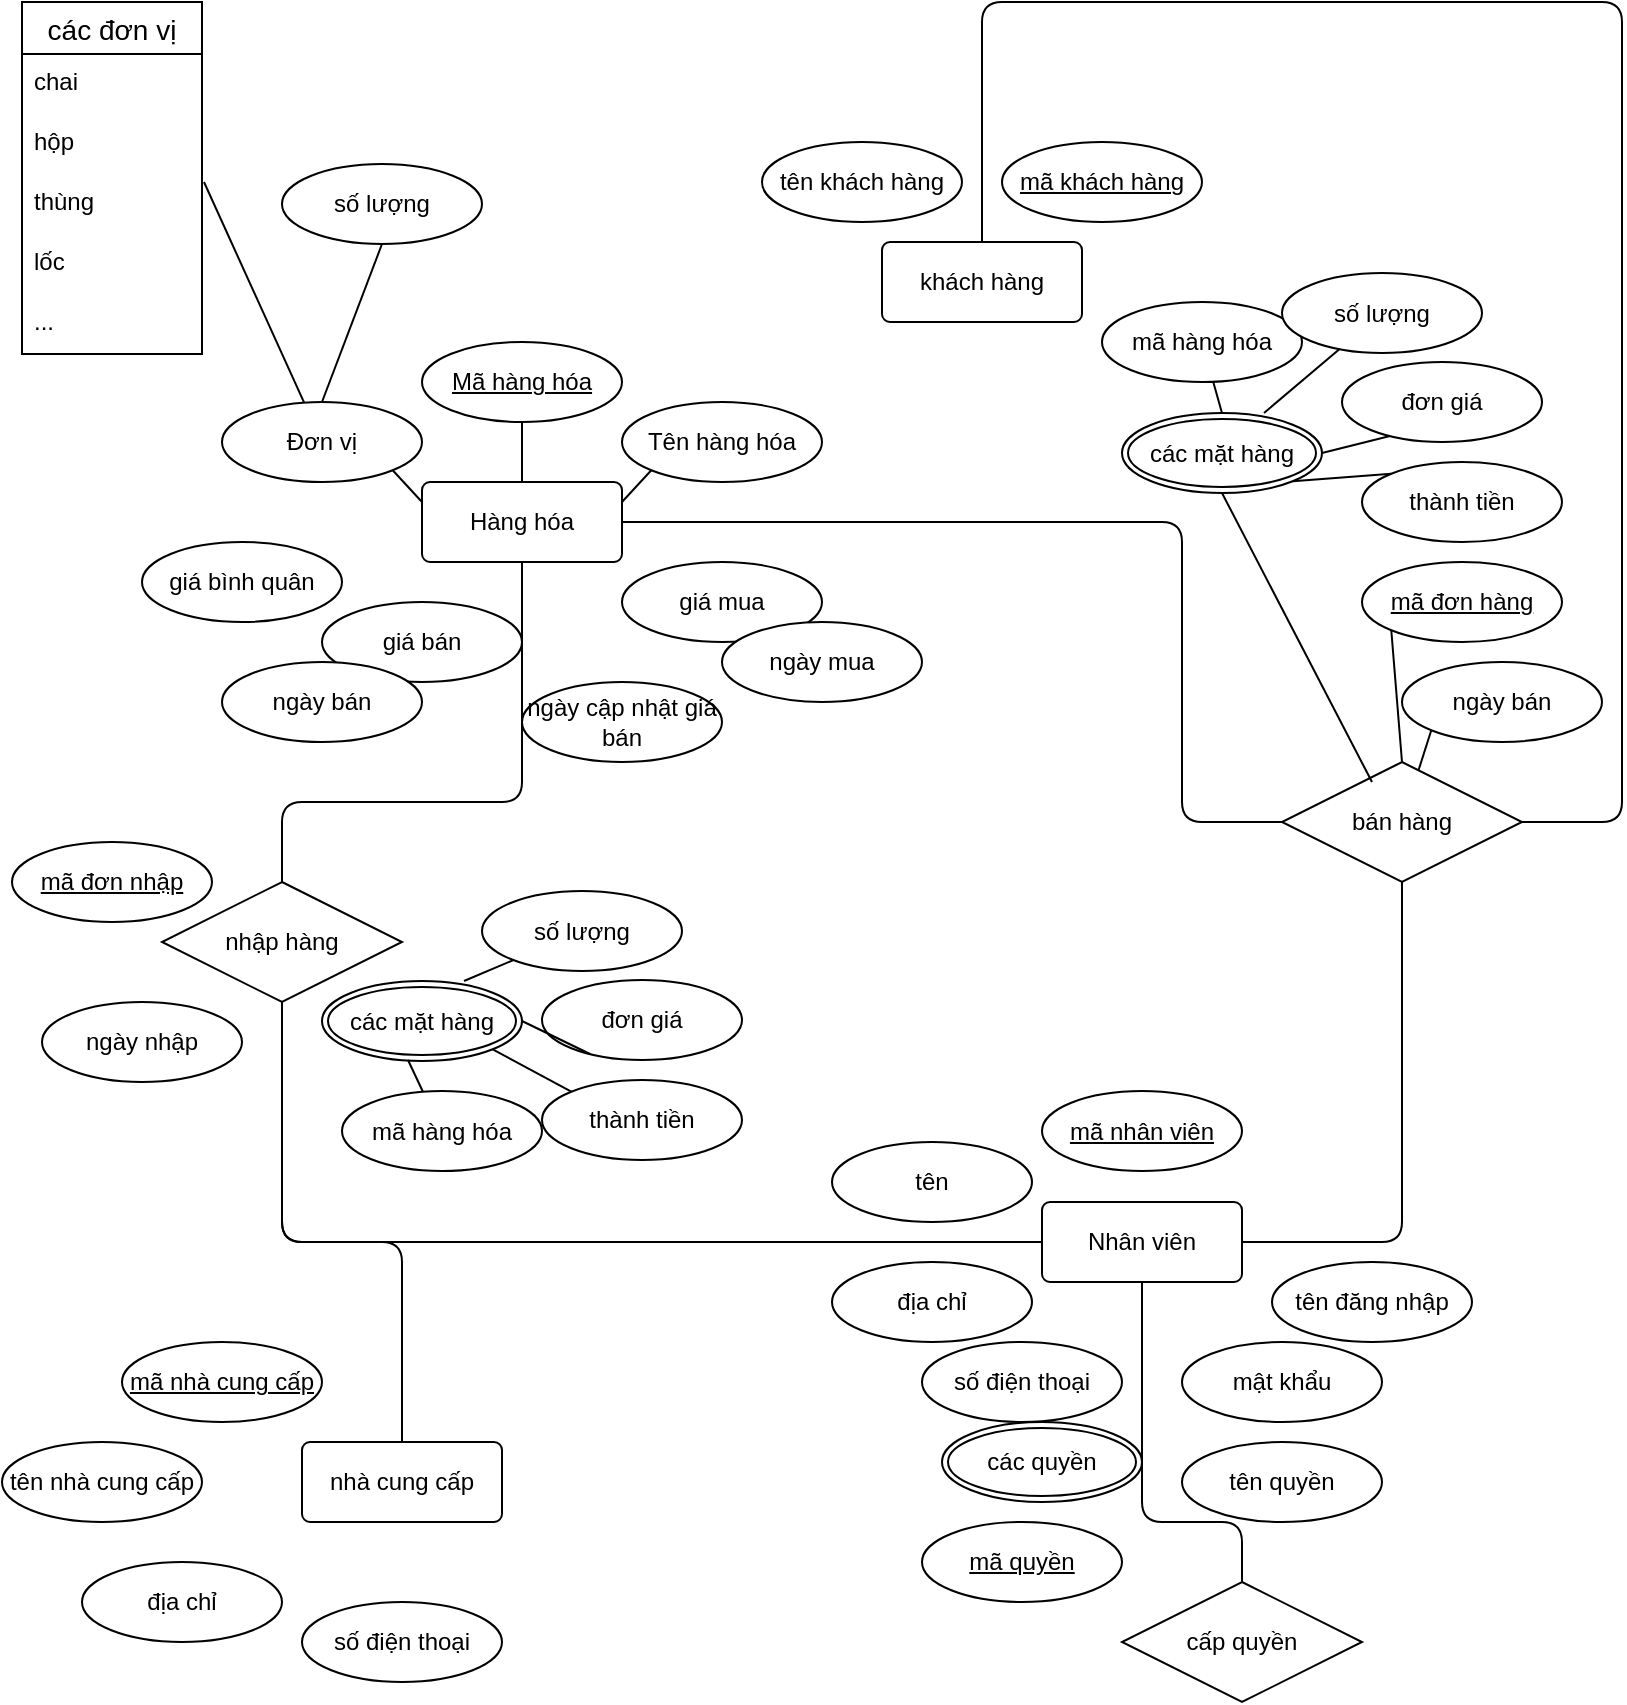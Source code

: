 <mxfile>
    <diagram id="-q9vRmO9pHEzoZjbMT84" name="Page-1">
        <mxGraphModel dx="772" dy="1628" grid="1" gridSize="10" guides="1" tooltips="1" connect="1" arrows="1" fold="1" page="1" pageScale="1" pageWidth="850" pageHeight="1100" math="0" shadow="0">
            <root>
                <mxCell id="0"/>
                <mxCell id="1" parent="0"/>
                <mxCell id="10" style="edgeStyle=none;html=1;exitX=1;exitY=0.25;exitDx=0;exitDy=0;entryX=0;entryY=1;entryDx=0;entryDy=0;endArrow=none;endFill=0;" edge="1" parent="1" source="2" target="9">
                    <mxGeometry relative="1" as="geometry"/>
                </mxCell>
                <mxCell id="48" style="edgeStyle=none;html=1;exitX=1;exitY=0.5;exitDx=0;exitDy=0;entryX=0;entryY=0.5;entryDx=0;entryDy=0;endArrow=none;endFill=0;" edge="1" parent="1" source="2" target="20">
                    <mxGeometry relative="1" as="geometry">
                        <Array as="points">
                            <mxPoint x="600" y="290"/>
                            <mxPoint x="600" y="440"/>
                        </Array>
                    </mxGeometry>
                </mxCell>
                <mxCell id="2" value="Hàng hóa" style="rounded=1;arcSize=10;whiteSpace=wrap;html=1;align=center;" vertex="1" parent="1">
                    <mxGeometry x="220" y="270" width="100" height="40" as="geometry"/>
                </mxCell>
                <mxCell id="46" style="edgeStyle=none;html=1;exitX=0;exitY=0.5;exitDx=0;exitDy=0;entryX=0.5;entryY=1;entryDx=0;entryDy=0;endArrow=none;endFill=0;" edge="1" parent="1" source="3" target="16">
                    <mxGeometry relative="1" as="geometry">
                        <Array as="points">
                            <mxPoint x="150" y="650"/>
                        </Array>
                    </mxGeometry>
                </mxCell>
                <mxCell id="65" style="edgeStyle=none;html=1;exitX=1;exitY=0.5;exitDx=0;exitDy=0;entryX=0.5;entryY=1;entryDx=0;entryDy=0;endArrow=none;endFill=0;" edge="1" parent="1" source="3" target="20">
                    <mxGeometry relative="1" as="geometry">
                        <Array as="points">
                            <mxPoint x="710" y="650"/>
                        </Array>
                    </mxGeometry>
                </mxCell>
                <mxCell id="3" value="Nhân viên" style="rounded=1;arcSize=10;whiteSpace=wrap;html=1;align=center;" vertex="1" parent="1">
                    <mxGeometry x="530" y="630" width="100" height="40" as="geometry"/>
                </mxCell>
                <mxCell id="5" style="edgeStyle=none;html=1;entryX=0.5;entryY=0;entryDx=0;entryDy=0;endArrow=none;endFill=0;" edge="1" parent="1" source="4" target="2">
                    <mxGeometry relative="1" as="geometry"/>
                </mxCell>
                <mxCell id="4" value="Mã hàng hóa" style="ellipse;whiteSpace=wrap;html=1;align=center;fontStyle=4;" vertex="1" parent="1">
                    <mxGeometry x="220" y="200" width="100" height="40" as="geometry"/>
                </mxCell>
                <mxCell id="8" style="edgeStyle=none;html=1;exitX=1;exitY=1;exitDx=0;exitDy=0;entryX=0;entryY=0.25;entryDx=0;entryDy=0;endArrow=none;endFill=0;" edge="1" parent="1" source="7" target="2">
                    <mxGeometry relative="1" as="geometry"/>
                </mxCell>
                <mxCell id="50" style="edgeStyle=none;html=1;exitX=0.5;exitY=0;exitDx=0;exitDy=0;entryX=0.5;entryY=1;entryDx=0;entryDy=0;endArrow=none;endFill=0;" edge="1" parent="1" source="7" target="49">
                    <mxGeometry relative="1" as="geometry"/>
                </mxCell>
                <mxCell id="7" value="Đơn vị" style="ellipse;whiteSpace=wrap;html=1;align=center;" vertex="1" parent="1">
                    <mxGeometry x="120" y="230" width="100" height="40" as="geometry"/>
                </mxCell>
                <mxCell id="9" value="Tên hàng hóa" style="ellipse;whiteSpace=wrap;html=1;align=center;" vertex="1" parent="1">
                    <mxGeometry x="320" y="230" width="100" height="40" as="geometry"/>
                </mxCell>
                <mxCell id="11" value="giá mua" style="ellipse;whiteSpace=wrap;html=1;align=center;" vertex="1" parent="1">
                    <mxGeometry x="320" y="310" width="100" height="40" as="geometry"/>
                </mxCell>
                <mxCell id="12" value="giá bán" style="ellipse;whiteSpace=wrap;html=1;align=center;" vertex="1" parent="1">
                    <mxGeometry x="170" y="330" width="100" height="40" as="geometry"/>
                </mxCell>
                <mxCell id="13" value="ngày mua" style="ellipse;whiteSpace=wrap;html=1;align=center;" vertex="1" parent="1">
                    <mxGeometry x="370" y="340" width="100" height="40" as="geometry"/>
                </mxCell>
                <mxCell id="14" value="ngày bán" style="ellipse;whiteSpace=wrap;html=1;align=center;" vertex="1" parent="1">
                    <mxGeometry x="120" y="360" width="100" height="40" as="geometry"/>
                </mxCell>
                <mxCell id="15" value="giá bình quân" style="ellipse;whiteSpace=wrap;html=1;align=center;" vertex="1" parent="1">
                    <mxGeometry x="80" y="300" width="100" height="40" as="geometry"/>
                </mxCell>
                <mxCell id="47" style="edgeStyle=none;html=1;exitX=0.5;exitY=0;exitDx=0;exitDy=0;entryX=0.5;entryY=1;entryDx=0;entryDy=0;endArrow=none;endFill=0;" edge="1" parent="1" source="16" target="2">
                    <mxGeometry relative="1" as="geometry">
                        <Array as="points">
                            <mxPoint x="150" y="430"/>
                            <mxPoint x="270" y="430"/>
                        </Array>
                    </mxGeometry>
                </mxCell>
                <mxCell id="16" value="nhập hàng" style="shape=rhombus;perimeter=rhombusPerimeter;whiteSpace=wrap;html=1;align=center;" vertex="1" parent="1">
                    <mxGeometry x="90" y="470" width="120" height="60" as="geometry"/>
                </mxCell>
                <mxCell id="18" style="edgeStyle=none;html=1;endArrow=none;endFill=0;exitX=1.011;exitY=0.133;exitDx=0;exitDy=0;exitPerimeter=0;" edge="1" parent="1" source="23" target="7">
                    <mxGeometry relative="1" as="geometry">
                        <mxPoint x="118" y="120" as="sourcePoint"/>
                    </mxGeometry>
                </mxCell>
                <mxCell id="71" style="edgeStyle=none;html=1;exitX=0.5;exitY=0;exitDx=0;exitDy=0;entryX=0;entryY=1;entryDx=0;entryDy=0;endArrow=none;endFill=0;" edge="1" parent="1" source="20" target="32">
                    <mxGeometry relative="1" as="geometry">
                        <mxPoint x="697.04" y="405.02" as="sourcePoint"/>
                    </mxGeometry>
                </mxCell>
                <mxCell id="74" style="edgeStyle=none;html=1;exitX=1;exitY=0.5;exitDx=0;exitDy=0;entryX=0.5;entryY=0;entryDx=0;entryDy=0;endArrow=none;endFill=0;" edge="1" parent="1" source="20" target="27">
                    <mxGeometry relative="1" as="geometry">
                        <Array as="points">
                            <mxPoint x="820" y="440"/>
                            <mxPoint x="820" y="30"/>
                            <mxPoint x="500" y="30"/>
                        </Array>
                    </mxGeometry>
                </mxCell>
                <mxCell id="20" value="bán hàng" style="shape=rhombus;perimeter=rhombusPerimeter;whiteSpace=wrap;html=1;align=center;" vertex="1" parent="1">
                    <mxGeometry x="650" y="410" width="120" height="60" as="geometry"/>
                </mxCell>
                <mxCell id="21" value="các đơn vị" style="swimlane;fontStyle=0;childLayout=stackLayout;horizontal=1;startSize=26;horizontalStack=0;resizeParent=1;resizeParentMax=0;resizeLast=0;collapsible=1;marginBottom=0;align=center;fontSize=14;" vertex="1" parent="1">
                    <mxGeometry x="20" y="30" width="90" height="176" as="geometry"/>
                </mxCell>
                <mxCell id="22" value="chai" style="text;strokeColor=none;fillColor=none;spacingLeft=4;spacingRight=4;overflow=hidden;rotatable=0;points=[[0,0.5],[1,0.5]];portConstraint=eastwest;fontSize=12;" vertex="1" parent="21">
                    <mxGeometry y="26" width="90" height="30" as="geometry"/>
                </mxCell>
                <mxCell id="24" value="hộp" style="text;strokeColor=none;fillColor=none;spacingLeft=4;spacingRight=4;overflow=hidden;rotatable=0;points=[[0,0.5],[1,0.5]];portConstraint=eastwest;fontSize=12;" vertex="1" parent="21">
                    <mxGeometry y="56" width="90" height="30" as="geometry"/>
                </mxCell>
                <mxCell id="23" value="thùng" style="text;strokeColor=none;fillColor=none;spacingLeft=4;spacingRight=4;overflow=hidden;rotatable=0;points=[[0,0.5],[1,0.5]];portConstraint=eastwest;fontSize=12;" vertex="1" parent="21">
                    <mxGeometry y="86" width="90" height="30" as="geometry"/>
                </mxCell>
                <mxCell id="25" value="lốc" style="text;strokeColor=none;fillColor=none;spacingLeft=4;spacingRight=4;overflow=hidden;rotatable=0;points=[[0,0.5],[1,0.5]];portConstraint=eastwest;fontSize=12;" vertex="1" parent="21">
                    <mxGeometry y="116" width="90" height="30" as="geometry"/>
                </mxCell>
                <mxCell id="26" value="..." style="text;strokeColor=none;fillColor=none;spacingLeft=4;spacingRight=4;overflow=hidden;rotatable=0;points=[[0,0.5],[1,0.5]];portConstraint=eastwest;fontSize=12;" vertex="1" parent="21">
                    <mxGeometry y="146" width="90" height="30" as="geometry"/>
                </mxCell>
                <mxCell id="27" value="khách hàng" style="rounded=1;arcSize=10;whiteSpace=wrap;html=1;align=center;" vertex="1" parent="1">
                    <mxGeometry x="450" y="150" width="100" height="40" as="geometry"/>
                </mxCell>
                <mxCell id="28" value="tên khách hàng" style="ellipse;whiteSpace=wrap;html=1;align=center;" vertex="1" parent="1">
                    <mxGeometry x="390" y="100" width="100" height="40" as="geometry"/>
                </mxCell>
                <mxCell id="29" value="mã khách hàng" style="ellipse;whiteSpace=wrap;html=1;align=center;fontStyle=4;" vertex="1" parent="1">
                    <mxGeometry x="510" y="100" width="100" height="40" as="geometry"/>
                </mxCell>
                <mxCell id="31" value="ngày cập nhật giá bán" style="ellipse;whiteSpace=wrap;html=1;align=center;" vertex="1" parent="1">
                    <mxGeometry x="270" y="370" width="100" height="40" as="geometry"/>
                </mxCell>
                <mxCell id="32" value="mã đơn hàng" style="ellipse;whiteSpace=wrap;html=1;align=center;fontStyle=4;" vertex="1" parent="1">
                    <mxGeometry x="690" y="310" width="100" height="40" as="geometry"/>
                </mxCell>
                <mxCell id="72" style="edgeStyle=none;html=1;exitX=0;exitY=1;exitDx=0;exitDy=0;endArrow=none;endFill=0;" edge="1" parent="1" source="33" target="20">
                    <mxGeometry relative="1" as="geometry">
                        <mxPoint x="710" y="410" as="targetPoint"/>
                    </mxGeometry>
                </mxCell>
                <mxCell id="33" value="ngày bán" style="ellipse;whiteSpace=wrap;html=1;align=center;" vertex="1" parent="1">
                    <mxGeometry x="710" y="360" width="100" height="40" as="geometry"/>
                </mxCell>
                <mxCell id="49" value="số lượng" style="ellipse;whiteSpace=wrap;html=1;align=center;" vertex="1" parent="1">
                    <mxGeometry x="150" y="111" width="100" height="40" as="geometry"/>
                </mxCell>
                <mxCell id="51" value="mã nhân viên" style="ellipse;whiteSpace=wrap;html=1;align=center;fontStyle=4;" vertex="1" parent="1">
                    <mxGeometry x="530" y="574.5" width="100" height="40" as="geometry"/>
                </mxCell>
                <mxCell id="52" value="tên" style="ellipse;whiteSpace=wrap;html=1;align=center;" vertex="1" parent="1">
                    <mxGeometry x="425" y="600" width="100" height="40" as="geometry"/>
                </mxCell>
                <mxCell id="53" value="địa chỉ" style="ellipse;whiteSpace=wrap;html=1;align=center;" vertex="1" parent="1">
                    <mxGeometry x="425" y="660" width="100" height="40" as="geometry"/>
                </mxCell>
                <mxCell id="54" value="số điện thoại" style="ellipse;whiteSpace=wrap;html=1;align=center;" vertex="1" parent="1">
                    <mxGeometry x="470" y="700" width="100" height="40" as="geometry"/>
                </mxCell>
                <mxCell id="55" value="tên đăng nhập" style="ellipse;whiteSpace=wrap;html=1;align=center;" vertex="1" parent="1">
                    <mxGeometry x="645" y="660" width="100" height="40" as="geometry"/>
                </mxCell>
                <mxCell id="56" value="mật khẩu" style="ellipse;whiteSpace=wrap;html=1;align=center;" vertex="1" parent="1">
                    <mxGeometry x="600" y="700" width="100" height="40" as="geometry"/>
                </mxCell>
                <mxCell id="58" value="các quyền" style="ellipse;shape=doubleEllipse;margin=3;whiteSpace=wrap;html=1;align=center;" vertex="1" parent="1">
                    <mxGeometry x="480" y="740" width="100" height="40" as="geometry"/>
                </mxCell>
                <mxCell id="59" value="mã quyền" style="ellipse;whiteSpace=wrap;html=1;align=center;fontStyle=4;" vertex="1" parent="1">
                    <mxGeometry x="470" y="790" width="100" height="40" as="geometry"/>
                </mxCell>
                <mxCell id="61" value="tên quyền" style="ellipse;whiteSpace=wrap;html=1;align=center;" vertex="1" parent="1">
                    <mxGeometry x="600" y="750" width="100" height="40" as="geometry"/>
                </mxCell>
                <mxCell id="63" style="edgeStyle=none;html=1;exitX=0.5;exitY=0;exitDx=0;exitDy=0;entryX=0.5;entryY=1;entryDx=0;entryDy=0;endArrow=none;endFill=0;" edge="1" parent="1" source="62" target="3">
                    <mxGeometry relative="1" as="geometry">
                        <Array as="points">
                            <mxPoint x="630" y="790"/>
                            <mxPoint x="580" y="790"/>
                        </Array>
                    </mxGeometry>
                </mxCell>
                <mxCell id="62" value="cấp quyền" style="shape=rhombus;perimeter=rhombusPerimeter;whiteSpace=wrap;html=1;align=center;" vertex="1" parent="1">
                    <mxGeometry x="570" y="820" width="120" height="60" as="geometry"/>
                </mxCell>
                <mxCell id="73" style="edgeStyle=none;html=1;exitX=0.5;exitY=1;exitDx=0;exitDy=0;entryX=0.375;entryY=0.167;entryDx=0;entryDy=0;endArrow=none;endFill=0;entryPerimeter=0;" edge="1" parent="1" source="35" target="20">
                    <mxGeometry relative="1" as="geometry">
                        <mxPoint x="680" y="399.02" as="targetPoint"/>
                    </mxGeometry>
                </mxCell>
                <mxCell id="94" style="edgeStyle=none;html=1;exitX=0.5;exitY=0;exitDx=0;exitDy=0;entryX=0.5;entryY=1;entryDx=0;entryDy=0;endArrow=none;endFill=0;" edge="1" parent="1" source="75" target="16">
                    <mxGeometry relative="1" as="geometry">
                        <Array as="points">
                            <mxPoint x="210" y="650"/>
                            <mxPoint x="150" y="650"/>
                        </Array>
                    </mxGeometry>
                </mxCell>
                <mxCell id="75" value="nhà cung cấp" style="rounded=1;arcSize=10;whiteSpace=wrap;html=1;align=center;" vertex="1" parent="1">
                    <mxGeometry x="160" y="750" width="100" height="40" as="geometry"/>
                </mxCell>
                <mxCell id="76" value="mã nhà cung cấp" style="ellipse;whiteSpace=wrap;html=1;align=center;fontStyle=4;" vertex="1" parent="1">
                    <mxGeometry x="70" y="700" width="100" height="40" as="geometry"/>
                </mxCell>
                <mxCell id="77" value="mã đơn nhập" style="ellipse;whiteSpace=wrap;html=1;align=center;fontStyle=4;" vertex="1" parent="1">
                    <mxGeometry x="15" y="450" width="100" height="40" as="geometry"/>
                </mxCell>
                <mxCell id="78" value="" style="group" vertex="1" connectable="0" parent="1">
                    <mxGeometry x="560" y="165.5" width="230" height="134.5" as="geometry"/>
                </mxCell>
                <mxCell id="35" value="các mặt hàng" style="ellipse;shape=doubleEllipse;margin=3;whiteSpace=wrap;html=1;align=center;" vertex="1" parent="78">
                    <mxGeometry x="10" y="70" width="100" height="40" as="geometry"/>
                </mxCell>
                <mxCell id="36" value="mã hàng hóa" style="ellipse;whiteSpace=wrap;html=1;align=center;" vertex="1" parent="78">
                    <mxGeometry y="14.5" width="100" height="40" as="geometry"/>
                </mxCell>
                <mxCell id="66" style="edgeStyle=none;html=1;exitX=0.5;exitY=0;exitDx=0;exitDy=0;endArrow=none;endFill=0;" edge="1" parent="78" source="35" target="36">
                    <mxGeometry relative="1" as="geometry"/>
                </mxCell>
                <mxCell id="37" value="đơn giá" style="ellipse;whiteSpace=wrap;html=1;align=center;" vertex="1" parent="78">
                    <mxGeometry x="120" y="44.5" width="100" height="40" as="geometry"/>
                </mxCell>
                <mxCell id="70" style="edgeStyle=none;html=1;exitX=1;exitY=0.5;exitDx=0;exitDy=0;entryX=0.24;entryY=0.925;entryDx=0;entryDy=0;entryPerimeter=0;endArrow=none;endFill=0;" edge="1" parent="78" source="35" target="37">
                    <mxGeometry relative="1" as="geometry"/>
                </mxCell>
                <mxCell id="38" value="số lượng" style="ellipse;whiteSpace=wrap;html=1;align=center;" vertex="1" parent="78">
                    <mxGeometry x="90" width="100" height="40" as="geometry"/>
                </mxCell>
                <mxCell id="67" style="edgeStyle=none;html=1;exitX=0.71;exitY=0;exitDx=0;exitDy=0;endArrow=none;endFill=0;exitPerimeter=0;" edge="1" parent="78" source="35" target="38">
                    <mxGeometry relative="1" as="geometry"/>
                </mxCell>
                <mxCell id="69" style="edgeStyle=none;html=1;exitX=0;exitY=0;exitDx=0;exitDy=0;entryX=1;entryY=1;entryDx=0;entryDy=0;endArrow=none;endFill=0;" edge="1" parent="78" source="39" target="35">
                    <mxGeometry relative="1" as="geometry"/>
                </mxCell>
                <mxCell id="39" value="thành tiền" style="ellipse;whiteSpace=wrap;html=1;align=center;" vertex="1" parent="78">
                    <mxGeometry x="130" y="94.5" width="100" height="40" as="geometry"/>
                </mxCell>
                <mxCell id="79" value="" style="group" vertex="1" connectable="0" parent="1">
                    <mxGeometry x="150" y="464.5" width="230" height="150" as="geometry"/>
                </mxCell>
                <mxCell id="80" value="các mặt hàng" style="ellipse;shape=doubleEllipse;margin=3;whiteSpace=wrap;html=1;align=center;" vertex="1" parent="79">
                    <mxGeometry x="20" y="55" width="100" height="40" as="geometry"/>
                </mxCell>
                <mxCell id="83" value="đơn giá" style="ellipse;whiteSpace=wrap;html=1;align=center;" vertex="1" parent="79">
                    <mxGeometry x="130" y="54.5" width="100" height="40" as="geometry"/>
                </mxCell>
                <mxCell id="84" style="edgeStyle=none;html=1;exitX=1;exitY=0.5;exitDx=0;exitDy=0;entryX=0.24;entryY=0.925;entryDx=0;entryDy=0;entryPerimeter=0;endArrow=none;endFill=0;" edge="1" parent="79" source="80" target="83">
                    <mxGeometry relative="1" as="geometry"/>
                </mxCell>
                <mxCell id="85" value="số lượng" style="ellipse;whiteSpace=wrap;html=1;align=center;" vertex="1" parent="79">
                    <mxGeometry x="100" y="10" width="100" height="40" as="geometry"/>
                </mxCell>
                <mxCell id="86" style="edgeStyle=none;html=1;exitX=0.71;exitY=0;exitDx=0;exitDy=0;endArrow=none;endFill=0;exitPerimeter=0;" edge="1" parent="79" source="80" target="85">
                    <mxGeometry relative="1" as="geometry"/>
                </mxCell>
                <mxCell id="87" style="edgeStyle=none;html=1;exitX=0;exitY=0;exitDx=0;exitDy=0;entryX=1;entryY=1;entryDx=0;entryDy=0;endArrow=none;endFill=0;" edge="1" parent="79" source="88" target="80">
                    <mxGeometry relative="1" as="geometry"/>
                </mxCell>
                <mxCell id="88" value="thành tiền" style="ellipse;whiteSpace=wrap;html=1;align=center;" vertex="1" parent="79">
                    <mxGeometry x="130" y="104.5" width="100" height="40" as="geometry"/>
                </mxCell>
                <mxCell id="81" value="mã hàng hóa" style="ellipse;whiteSpace=wrap;html=1;align=center;" vertex="1" parent="79">
                    <mxGeometry x="30" y="110" width="100" height="40" as="geometry"/>
                </mxCell>
                <mxCell id="82" style="edgeStyle=none;html=1;endArrow=none;endFill=0;exitX=0.43;exitY=0.988;exitDx=0;exitDy=0;exitPerimeter=0;" edge="1" parent="79" source="80" target="81">
                    <mxGeometry relative="1" as="geometry">
                        <mxPoint x="90" y="100" as="sourcePoint"/>
                    </mxGeometry>
                </mxCell>
                <mxCell id="89" value="ngày nhập" style="ellipse;whiteSpace=wrap;html=1;align=center;" vertex="1" parent="1">
                    <mxGeometry x="30" y="530" width="100" height="40" as="geometry"/>
                </mxCell>
                <mxCell id="90" value="tên nhà cung cấp" style="ellipse;whiteSpace=wrap;html=1;align=center;" vertex="1" parent="1">
                    <mxGeometry x="10" y="750" width="100" height="40" as="geometry"/>
                </mxCell>
                <mxCell id="91" value="địa chỉ" style="ellipse;whiteSpace=wrap;html=1;align=center;" vertex="1" parent="1">
                    <mxGeometry x="50" y="810" width="100" height="40" as="geometry"/>
                </mxCell>
                <mxCell id="93" value="số điện thoại" style="ellipse;whiteSpace=wrap;html=1;align=center;" vertex="1" parent="1">
                    <mxGeometry x="160" y="830" width="100" height="40" as="geometry"/>
                </mxCell>
            </root>
        </mxGraphModel>
    </diagram>
</mxfile>